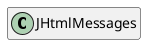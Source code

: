 @startuml
set namespaceSeparator \\
hide members
hide << alias >> circle

class JHtmlMessages
@enduml
